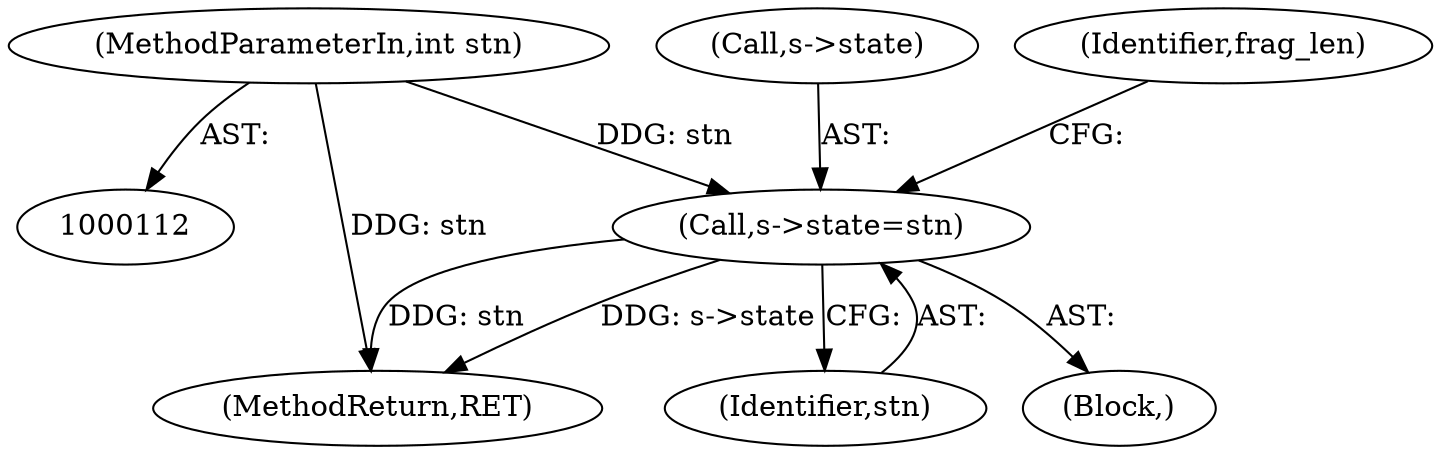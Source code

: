 digraph "0_openssl_d3152655d5319ce883c8e3ac4b99f8de4c59d846@pointer" {
"1000317" [label="(Call,s->state=stn)"];
"1000115" [label="(MethodParameterIn,int stn)"];
"1000412" [label="(MethodReturn,RET)"];
"1000318" [label="(Call,s->state)"];
"1000115" [label="(MethodParameterIn,int stn)"];
"1000317" [label="(Call,s->state=stn)"];
"1000321" [label="(Identifier,stn)"];
"1000324" [label="(Identifier,frag_len)"];
"1000118" [label="(Block,)"];
"1000317" -> "1000118"  [label="AST: "];
"1000317" -> "1000321"  [label="CFG: "];
"1000318" -> "1000317"  [label="AST: "];
"1000321" -> "1000317"  [label="AST: "];
"1000324" -> "1000317"  [label="CFG: "];
"1000317" -> "1000412"  [label="DDG: s->state"];
"1000317" -> "1000412"  [label="DDG: stn"];
"1000115" -> "1000317"  [label="DDG: stn"];
"1000115" -> "1000112"  [label="AST: "];
"1000115" -> "1000412"  [label="DDG: stn"];
}
